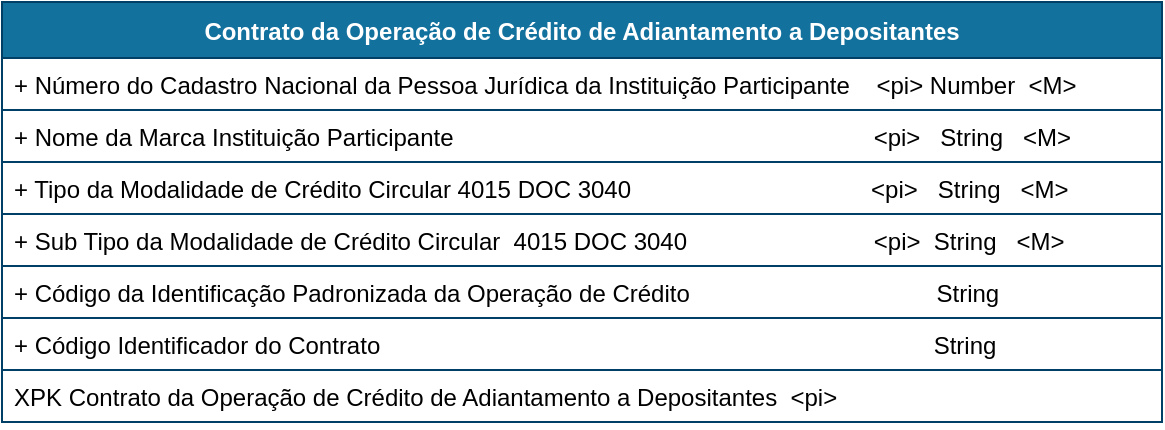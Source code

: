 <mxfile version="14.4.7" type="device"><diagram id="R2lEEEUBdFMjLlhIrx00" name="List_UnarrangedAccountOverdraft"><mxGraphModel dx="7100" dy="4789" grid="1" gridSize="10" guides="1" tooltips="1" connect="1" arrows="1" fold="1" page="1" pageScale="1" pageWidth="1169" pageHeight="827" math="0" shadow="0" extFonts="Permanent Marker^https://fonts.googleapis.com/css?family=Permanent+Marker"><root><mxCell id="0"/><mxCell id="1" parent="0"/><mxCell id="CPSjGB0DB3ECEPRRZfq--1" value="Contrato da Operação de Crédito de Adiantamento a Depositantes" style="swimlane;fontStyle=1;childLayout=stackLayout;horizontal=1;startSize=28;horizontalStack=0;resizeParent=1;resizeParentMax=0;resizeLast=0;collapsible=1;marginBottom=0;rounded=0;shadow=0;comic=0;sketch=0;align=center;html=0;autosize=1;fillColor=#13719E;strokeColor=#003F66;fontColor=#FFFFFF;" parent="1" vertex="1"><mxGeometry x="-5800" y="-4090" width="580" height="210" as="geometry"/></mxCell><mxCell id="1frk2-0rM411VZrfqJKu-3" value="+ Número do Cadastro Nacional da Pessoa Jurídica da Instituição Participante    &lt;pi&gt; Number  &lt;M&gt;  " style="text;fillColor=none;align=left;verticalAlign=top;spacingLeft=4;spacingRight=4;overflow=hidden;rotatable=0;points=[[0,0.5],[1,0.5]];portConstraint=eastwest;strokeColor=#003F66;" vertex="1" parent="CPSjGB0DB3ECEPRRZfq--1"><mxGeometry y="28" width="580" height="26" as="geometry"/></mxCell><mxCell id="1frk2-0rM411VZrfqJKu-2" value="+ Nome da Marca Instituição Participante                                                               &lt;pi&gt;   String   &lt;M&gt;    " style="text;fillColor=none;align=left;verticalAlign=top;spacingLeft=4;spacingRight=4;overflow=hidden;rotatable=0;points=[[0,0.5],[1,0.5]];portConstraint=eastwest;strokeColor=#003F66;" vertex="1" parent="CPSjGB0DB3ECEPRRZfq--1"><mxGeometry y="54" width="580" height="26" as="geometry"/></mxCell><mxCell id="CPSjGB0DB3ECEPRRZfq--5" value="+ Tipo da Modalidade de Crédito Circular 4015 DOC 3040                                    &lt;pi&gt;   String   &lt;M&gt; " style="text;fillColor=none;align=left;verticalAlign=top;spacingLeft=4;spacingRight=4;overflow=hidden;rotatable=0;points=[[0,0.5],[1,0.5]];portConstraint=eastwest;strokeColor=#003F66;" parent="CPSjGB0DB3ECEPRRZfq--1" vertex="1"><mxGeometry y="80" width="580" height="26" as="geometry"/></mxCell><mxCell id="CPSjGB0DB3ECEPRRZfq--6" value="+ Sub Tipo da Modalidade de Crédito Circular  4015 DOC 3040                            &lt;pi&gt;  String   &lt;M&gt; " style="text;fillColor=none;align=left;verticalAlign=top;spacingLeft=4;spacingRight=4;overflow=hidden;rotatable=0;points=[[0,0.5],[1,0.5]];portConstraint=eastwest;strokeColor=#003F66;" parent="CPSjGB0DB3ECEPRRZfq--1" vertex="1"><mxGeometry y="106" width="580" height="26" as="geometry"/></mxCell><mxCell id="CPSjGB0DB3ECEPRRZfq--3" value="+ Código da Identificação Padronizada da Operação de Crédito                                     String      " style="text;fillColor=none;align=left;verticalAlign=top;spacingLeft=4;spacingRight=4;overflow=hidden;rotatable=0;points=[[0,0.5],[1,0.5]];portConstraint=eastwest;strokeColor=#003F66;" parent="CPSjGB0DB3ECEPRRZfq--1" vertex="1"><mxGeometry y="132" width="580" height="26" as="geometry"/></mxCell><mxCell id="CPSjGB0DB3ECEPRRZfq--2" value="+ Código Identificador do Contrato                                                                                   String  " style="text;fillColor=none;align=left;verticalAlign=top;spacingLeft=4;spacingRight=4;overflow=hidden;rotatable=0;points=[[0,0.5],[1,0.5]];portConstraint=eastwest;strokeColor=#003F66;" parent="CPSjGB0DB3ECEPRRZfq--1" vertex="1"><mxGeometry y="158" width="580" height="26" as="geometry"/></mxCell><mxCell id="CPSjGB0DB3ECEPRRZfq--19" value="XPK Contrato da Operação de Crédito de Adiantamento a Depositantes  &lt;pi&gt;" style="text;fillColor=none;align=left;verticalAlign=top;spacingLeft=4;spacingRight=4;overflow=hidden;rotatable=0;points=[[0,0.5],[1,0.5]];portConstraint=eastwest;strokeColor=#003F66;" parent="CPSjGB0DB3ECEPRRZfq--1" vertex="1"><mxGeometry y="184" width="580" height="26" as="geometry"/></mxCell></root></mxGraphModel></diagram></mxfile>